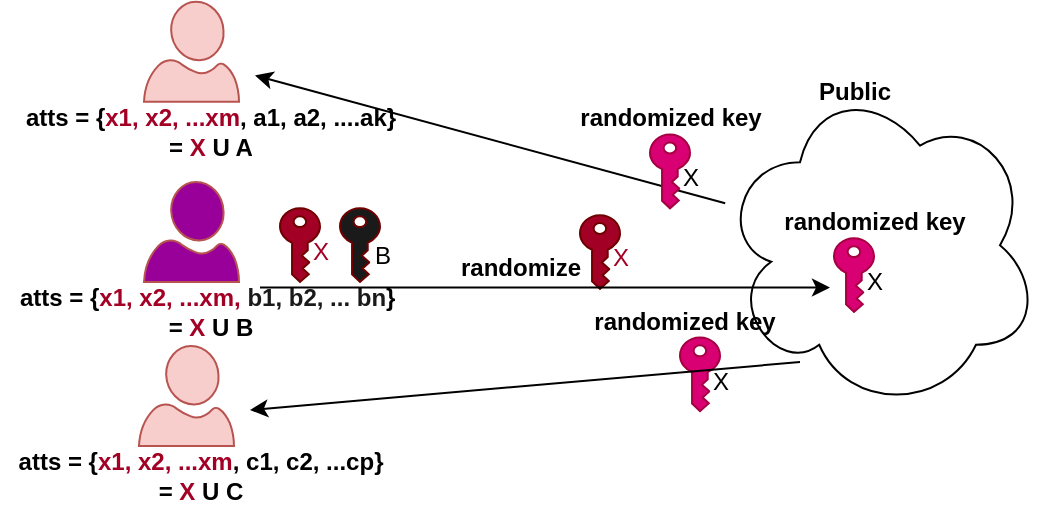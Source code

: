 <mxfile version="24.8.4">
  <diagram name="Page-1" id="0easuJHs2qrHBscQRiWS">
    <mxGraphModel dx="956" dy="551" grid="1" gridSize="10" guides="1" tooltips="1" connect="1" arrows="1" fold="1" page="1" pageScale="1" pageWidth="827" pageHeight="1169" math="0" shadow="0">
      <root>
        <mxCell id="0" />
        <mxCell id="1" parent="0" />
        <mxCell id="UF0n6Xu2Qbzrm_0WNL3c-2" value="" style="ellipse;shape=cloud;whiteSpace=wrap;html=1;" vertex="1" parent="1">
          <mxGeometry x="460" y="348.58" width="160" height="166" as="geometry" />
        </mxCell>
        <mxCell id="UF0n6Xu2Qbzrm_0WNL3c-3" value="" style="verticalLabelPosition=bottom;html=1;verticalAlign=top;align=center;strokeColor=#b85450;fillColor=#f8cecc;shape=mxgraph.azure.user;" vertex="1" parent="1">
          <mxGeometry x="172" y="309.86" width="47.5" height="50" as="geometry" />
        </mxCell>
        <mxCell id="UF0n6Xu2Qbzrm_0WNL3c-4" value="" style="verticalLabelPosition=bottom;html=1;verticalAlign=top;align=center;strokeColor=#b85450;fillColor=#990099;shape=mxgraph.azure.user;" vertex="1" parent="1">
          <mxGeometry x="172" y="400" width="47.5" height="50" as="geometry" />
        </mxCell>
        <mxCell id="UF0n6Xu2Qbzrm_0WNL3c-5" value="" style="verticalLabelPosition=bottom;html=1;verticalAlign=top;align=center;strokeColor=#b85450;fillColor=#f8cecc;shape=mxgraph.azure.user;" vertex="1" parent="1">
          <mxGeometry x="169.5" y="482" width="47.5" height="50" as="geometry" />
        </mxCell>
        <mxCell id="UF0n6Xu2Qbzrm_0WNL3c-9" value="atts = {&lt;span&gt;&lt;font color=&quot;#a20025&quot;&gt;x1, x2, ...xm, &lt;/font&gt;&lt;font color=&quot;#1a1a1a&quot;&gt;b1, b2, ... bn&lt;/font&gt;&lt;/span&gt;}&amp;nbsp;&lt;div&gt;= &lt;font color=&quot;#a20025&quot;&gt;X&lt;/font&gt; U B&lt;/div&gt;" style="text;html=1;align=center;verticalAlign=middle;resizable=0;points=[];autosize=1;strokeColor=none;fillColor=none;fontStyle=1" vertex="1" parent="1">
          <mxGeometry x="100" y="445" width="210" height="40" as="geometry" />
        </mxCell>
        <mxCell id="UF0n6Xu2Qbzrm_0WNL3c-12" value="" style="sketch=0;pointerEvents=1;shadow=0;dashed=0;html=1;strokeColor=#6F0000;labelPosition=center;verticalLabelPosition=bottom;verticalAlign=top;outlineConnect=0;align=center;shape=mxgraph.office.security.key_permissions;fillColor=#A20025;rotation=0;fontColor=#ffffff;" vertex="1" parent="1">
          <mxGeometry x="240" y="413.15" width="20" height="36.85" as="geometry" />
        </mxCell>
        <mxCell id="UF0n6Xu2Qbzrm_0WNL3c-28" value="atts = {&lt;font color=&quot;#a20025&quot;&gt;&lt;span&gt;x1, x2, ...xm&lt;/span&gt;&lt;/font&gt;, c1, c2, ...cp}&lt;div&gt;= &lt;font color=&quot;#a20025&quot;&gt;X&lt;/font&gt; U C&lt;/div&gt;" style="text;html=1;align=center;verticalAlign=middle;resizable=0;points=[];autosize=1;strokeColor=none;fillColor=none;fontStyle=1" vertex="1" parent="1">
          <mxGeometry x="100" y="527" width="200" height="40" as="geometry" />
        </mxCell>
        <mxCell id="UF0n6Xu2Qbzrm_0WNL3c-30" value="atts = {&lt;font color=&quot;#a20025&quot;&gt;&lt;span&gt;x1, x2, ...xm&lt;/span&gt;&lt;/font&gt;, a1, a2, ....ak}&lt;div&gt;= &lt;font color=&quot;#a20025&quot;&gt;X&lt;/font&gt; U A&lt;/div&gt;" style="text;html=1;align=center;verticalAlign=middle;resizable=0;points=[];autosize=1;strokeColor=none;fillColor=none;fontStyle=1" vertex="1" parent="1">
          <mxGeometry x="105" y="354.86" width="200" height="40" as="geometry" />
        </mxCell>
        <mxCell id="UF0n6Xu2Qbzrm_0WNL3c-32" value="&lt;font color=&quot;#a20025&quot;&gt;X&lt;/font&gt;" style="text;html=1;align=center;verticalAlign=middle;resizable=0;points=[];autosize=1;strokeColor=none;fillColor=none;" vertex="1" parent="1">
          <mxGeometry x="245" y="420" width="30" height="30" as="geometry" />
        </mxCell>
        <mxCell id="UF0n6Xu2Qbzrm_0WNL3c-33" value="" style="sketch=0;pointerEvents=1;shadow=0;dashed=0;html=1;strokeColor=#6F0000;labelPosition=center;verticalLabelPosition=bottom;verticalAlign=top;outlineConnect=0;align=center;shape=mxgraph.office.security.key_permissions;fillColor=#1A1A1A;rotation=0;fontColor=#ffffff;" vertex="1" parent="1">
          <mxGeometry x="270" y="413.15" width="20" height="36.85" as="geometry" />
        </mxCell>
        <mxCell id="UF0n6Xu2Qbzrm_0WNL3c-34" value="B" style="text;html=1;align=center;verticalAlign=middle;resizable=0;points=[];autosize=1;strokeColor=none;fillColor=none;" vertex="1" parent="1">
          <mxGeometry x="276" y="422" width="30" height="30" as="geometry" />
        </mxCell>
        <mxCell id="UF0n6Xu2Qbzrm_0WNL3c-37" value="" style="sketch=0;pointerEvents=1;shadow=0;dashed=0;html=1;strokeColor=#A50040;labelPosition=center;verticalLabelPosition=bottom;verticalAlign=top;outlineConnect=0;align=center;shape=mxgraph.office.security.key_permissions;fillColor=#d80073;rotation=0;fontColor=#ffffff;" vertex="1" parent="1">
          <mxGeometry x="517" y="428.15" width="20" height="36.85" as="geometry" />
        </mxCell>
        <mxCell id="UF0n6Xu2Qbzrm_0WNL3c-38" value="X" style="text;html=1;align=center;verticalAlign=middle;resizable=0;points=[];autosize=1;strokeColor=none;fillColor=none;" vertex="1" parent="1">
          <mxGeometry x="522" y="435" width="30" height="30" as="geometry" />
        </mxCell>
        <mxCell id="UF0n6Xu2Qbzrm_0WNL3c-39" value="Public" style="text;html=1;align=center;verticalAlign=middle;resizable=0;points=[];autosize=1;strokeColor=none;fillColor=none;fontStyle=1" vertex="1" parent="1">
          <mxGeometry x="497" y="340" width="60" height="30" as="geometry" />
        </mxCell>
        <mxCell id="UF0n6Xu2Qbzrm_0WNL3c-41" value="randomized key" style="text;html=1;align=center;verticalAlign=middle;resizable=0;points=[];autosize=1;strokeColor=none;fillColor=none;fontStyle=1" vertex="1" parent="1">
          <mxGeometry x="482" y="405" width="110" height="30" as="geometry" />
        </mxCell>
        <mxCell id="UF0n6Xu2Qbzrm_0WNL3c-47" value="" style="endArrow=classic;html=1;rounded=0;" edge="1" parent="1" source="UF0n6Xu2Qbzrm_0WNL3c-2">
          <mxGeometry width="50" height="50" relative="1" as="geometry">
            <mxPoint x="542" y="429" as="sourcePoint" />
            <mxPoint x="227.5" y="346.73" as="targetPoint" />
          </mxGeometry>
        </mxCell>
        <mxCell id="UF0n6Xu2Qbzrm_0WNL3c-48" value="" style="sketch=0;pointerEvents=1;shadow=0;dashed=0;html=1;strokeColor=#A50040;labelPosition=center;verticalLabelPosition=bottom;verticalAlign=top;outlineConnect=0;align=center;shape=mxgraph.office.security.key_permissions;fillColor=#d80073;rotation=0;fontColor=#ffffff;" vertex="1" parent="1">
          <mxGeometry x="425" y="376.3" width="20" height="36.85" as="geometry" />
        </mxCell>
        <mxCell id="UF0n6Xu2Qbzrm_0WNL3c-49" value="X" style="text;html=1;align=center;verticalAlign=middle;resizable=0;points=[];autosize=1;strokeColor=none;fillColor=none;" vertex="1" parent="1">
          <mxGeometry x="430" y="383.15" width="30" height="30" as="geometry" />
        </mxCell>
        <mxCell id="UF0n6Xu2Qbzrm_0WNL3c-50" value="" style="sketch=0;pointerEvents=1;shadow=0;dashed=0;html=1;strokeColor=#A50040;labelPosition=center;verticalLabelPosition=bottom;verticalAlign=top;outlineConnect=0;align=center;shape=mxgraph.office.security.key_permissions;fillColor=#d80073;rotation=0;fontColor=#ffffff;" vertex="1" parent="1">
          <mxGeometry x="440" y="477.73" width="20" height="36.85" as="geometry" />
        </mxCell>
        <mxCell id="UF0n6Xu2Qbzrm_0WNL3c-51" value="X" style="text;html=1;align=center;verticalAlign=middle;resizable=0;points=[];autosize=1;strokeColor=none;fillColor=none;" vertex="1" parent="1">
          <mxGeometry x="445" y="484.58" width="30" height="30" as="geometry" />
        </mxCell>
        <mxCell id="UF0n6Xu2Qbzrm_0WNL3c-52" value="" style="endArrow=classic;html=1;rounded=0;" edge="1" parent="1">
          <mxGeometry width="50" height="50" relative="1" as="geometry">
            <mxPoint x="500" y="490" as="sourcePoint" />
            <mxPoint x="225" y="514" as="targetPoint" />
          </mxGeometry>
        </mxCell>
        <mxCell id="UF0n6Xu2Qbzrm_0WNL3c-53" value="" style="sketch=0;pointerEvents=1;shadow=0;dashed=0;html=1;strokeColor=#6F0000;labelPosition=center;verticalLabelPosition=bottom;verticalAlign=top;outlineConnect=0;align=center;shape=mxgraph.office.security.key_permissions;fillColor=#A20025;rotation=0;fontColor=#ffffff;" vertex="1" parent="1">
          <mxGeometry x="390" y="416.57" width="20" height="36.85" as="geometry" />
        </mxCell>
        <mxCell id="UF0n6Xu2Qbzrm_0WNL3c-54" value="&lt;font color=&quot;#a20025&quot;&gt;X&lt;/font&gt;" style="text;html=1;align=center;verticalAlign=middle;resizable=0;points=[];autosize=1;strokeColor=none;fillColor=none;" vertex="1" parent="1">
          <mxGeometry x="395" y="423.42" width="30" height="30" as="geometry" />
        </mxCell>
        <mxCell id="UF0n6Xu2Qbzrm_0WNL3c-55" value="" style="endArrow=classic;html=1;rounded=0;" edge="1" parent="1">
          <mxGeometry width="50" height="50" relative="1" as="geometry">
            <mxPoint x="230" y="452.75" as="sourcePoint" />
            <mxPoint x="515" y="452.75" as="targetPoint" />
          </mxGeometry>
        </mxCell>
        <mxCell id="UF0n6Xu2Qbzrm_0WNL3c-56" value="randomized key" style="text;html=1;align=center;verticalAlign=middle;resizable=0;points=[];autosize=1;strokeColor=none;fillColor=none;fontStyle=1" vertex="1" parent="1">
          <mxGeometry x="387" y="454.58" width="110" height="30" as="geometry" />
        </mxCell>
        <mxCell id="UF0n6Xu2Qbzrm_0WNL3c-57" value="randomized key" style="text;html=1;align=center;verticalAlign=middle;resizable=0;points=[];autosize=1;strokeColor=none;fillColor=none;fontStyle=1" vertex="1" parent="1">
          <mxGeometry x="380" y="353.15" width="110" height="30" as="geometry" />
        </mxCell>
        <mxCell id="UF0n6Xu2Qbzrm_0WNL3c-58" value="randomize" style="text;html=1;align=center;verticalAlign=middle;resizable=0;points=[];autosize=1;strokeColor=none;fillColor=none;fontStyle=1" vertex="1" parent="1">
          <mxGeometry x="320" y="428.15" width="80" height="30" as="geometry" />
        </mxCell>
      </root>
    </mxGraphModel>
  </diagram>
</mxfile>

